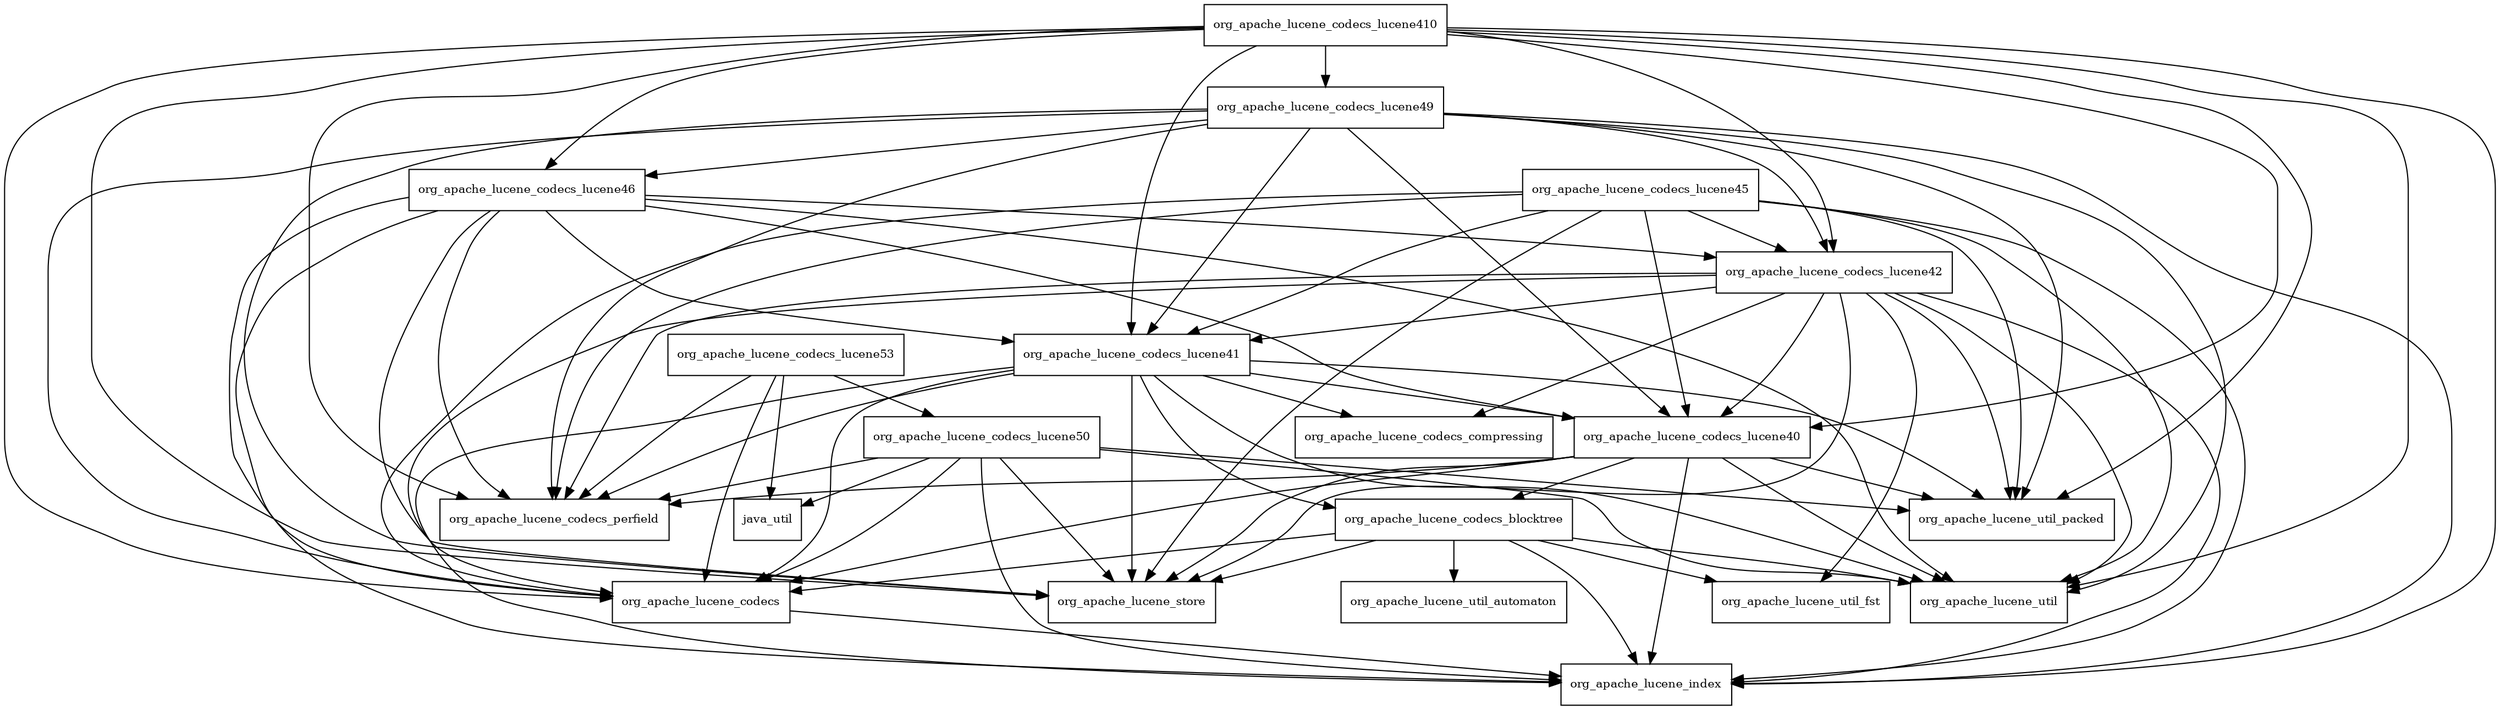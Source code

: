 digraph lucene_backward_codecs_5_5_5_package_dependencies {
  node [shape = box, fontsize=10.0];
  org_apache_lucene_codecs -> org_apache_lucene_index;
  org_apache_lucene_codecs_blocktree -> org_apache_lucene_codecs;
  org_apache_lucene_codecs_blocktree -> org_apache_lucene_index;
  org_apache_lucene_codecs_blocktree -> org_apache_lucene_store;
  org_apache_lucene_codecs_blocktree -> org_apache_lucene_util;
  org_apache_lucene_codecs_blocktree -> org_apache_lucene_util_automaton;
  org_apache_lucene_codecs_blocktree -> org_apache_lucene_util_fst;
  org_apache_lucene_codecs_lucene40 -> org_apache_lucene_codecs;
  org_apache_lucene_codecs_lucene40 -> org_apache_lucene_codecs_blocktree;
  org_apache_lucene_codecs_lucene40 -> org_apache_lucene_codecs_perfield;
  org_apache_lucene_codecs_lucene40 -> org_apache_lucene_index;
  org_apache_lucene_codecs_lucene40 -> org_apache_lucene_store;
  org_apache_lucene_codecs_lucene40 -> org_apache_lucene_util;
  org_apache_lucene_codecs_lucene40 -> org_apache_lucene_util_packed;
  org_apache_lucene_codecs_lucene41 -> org_apache_lucene_codecs;
  org_apache_lucene_codecs_lucene41 -> org_apache_lucene_codecs_blocktree;
  org_apache_lucene_codecs_lucene41 -> org_apache_lucene_codecs_compressing;
  org_apache_lucene_codecs_lucene41 -> org_apache_lucene_codecs_lucene40;
  org_apache_lucene_codecs_lucene41 -> org_apache_lucene_codecs_perfield;
  org_apache_lucene_codecs_lucene41 -> org_apache_lucene_index;
  org_apache_lucene_codecs_lucene41 -> org_apache_lucene_store;
  org_apache_lucene_codecs_lucene41 -> org_apache_lucene_util;
  org_apache_lucene_codecs_lucene41 -> org_apache_lucene_util_packed;
  org_apache_lucene_codecs_lucene410 -> org_apache_lucene_codecs;
  org_apache_lucene_codecs_lucene410 -> org_apache_lucene_codecs_lucene40;
  org_apache_lucene_codecs_lucene410 -> org_apache_lucene_codecs_lucene41;
  org_apache_lucene_codecs_lucene410 -> org_apache_lucene_codecs_lucene42;
  org_apache_lucene_codecs_lucene410 -> org_apache_lucene_codecs_lucene46;
  org_apache_lucene_codecs_lucene410 -> org_apache_lucene_codecs_lucene49;
  org_apache_lucene_codecs_lucene410 -> org_apache_lucene_codecs_perfield;
  org_apache_lucene_codecs_lucene410 -> org_apache_lucene_index;
  org_apache_lucene_codecs_lucene410 -> org_apache_lucene_store;
  org_apache_lucene_codecs_lucene410 -> org_apache_lucene_util;
  org_apache_lucene_codecs_lucene410 -> org_apache_lucene_util_packed;
  org_apache_lucene_codecs_lucene42 -> org_apache_lucene_codecs;
  org_apache_lucene_codecs_lucene42 -> org_apache_lucene_codecs_compressing;
  org_apache_lucene_codecs_lucene42 -> org_apache_lucene_codecs_lucene40;
  org_apache_lucene_codecs_lucene42 -> org_apache_lucene_codecs_lucene41;
  org_apache_lucene_codecs_lucene42 -> org_apache_lucene_codecs_perfield;
  org_apache_lucene_codecs_lucene42 -> org_apache_lucene_index;
  org_apache_lucene_codecs_lucene42 -> org_apache_lucene_store;
  org_apache_lucene_codecs_lucene42 -> org_apache_lucene_util;
  org_apache_lucene_codecs_lucene42 -> org_apache_lucene_util_fst;
  org_apache_lucene_codecs_lucene42 -> org_apache_lucene_util_packed;
  org_apache_lucene_codecs_lucene45 -> org_apache_lucene_codecs;
  org_apache_lucene_codecs_lucene45 -> org_apache_lucene_codecs_lucene40;
  org_apache_lucene_codecs_lucene45 -> org_apache_lucene_codecs_lucene41;
  org_apache_lucene_codecs_lucene45 -> org_apache_lucene_codecs_lucene42;
  org_apache_lucene_codecs_lucene45 -> org_apache_lucene_codecs_perfield;
  org_apache_lucene_codecs_lucene45 -> org_apache_lucene_index;
  org_apache_lucene_codecs_lucene45 -> org_apache_lucene_store;
  org_apache_lucene_codecs_lucene45 -> org_apache_lucene_util;
  org_apache_lucene_codecs_lucene45 -> org_apache_lucene_util_packed;
  org_apache_lucene_codecs_lucene46 -> org_apache_lucene_codecs;
  org_apache_lucene_codecs_lucene46 -> org_apache_lucene_codecs_lucene40;
  org_apache_lucene_codecs_lucene46 -> org_apache_lucene_codecs_lucene41;
  org_apache_lucene_codecs_lucene46 -> org_apache_lucene_codecs_lucene42;
  org_apache_lucene_codecs_lucene46 -> org_apache_lucene_codecs_perfield;
  org_apache_lucene_codecs_lucene46 -> org_apache_lucene_index;
  org_apache_lucene_codecs_lucene46 -> org_apache_lucene_store;
  org_apache_lucene_codecs_lucene46 -> org_apache_lucene_util;
  org_apache_lucene_codecs_lucene49 -> org_apache_lucene_codecs;
  org_apache_lucene_codecs_lucene49 -> org_apache_lucene_codecs_lucene40;
  org_apache_lucene_codecs_lucene49 -> org_apache_lucene_codecs_lucene41;
  org_apache_lucene_codecs_lucene49 -> org_apache_lucene_codecs_lucene42;
  org_apache_lucene_codecs_lucene49 -> org_apache_lucene_codecs_lucene46;
  org_apache_lucene_codecs_lucene49 -> org_apache_lucene_codecs_perfield;
  org_apache_lucene_codecs_lucene49 -> org_apache_lucene_index;
  org_apache_lucene_codecs_lucene49 -> org_apache_lucene_store;
  org_apache_lucene_codecs_lucene49 -> org_apache_lucene_util;
  org_apache_lucene_codecs_lucene49 -> org_apache_lucene_util_packed;
  org_apache_lucene_codecs_lucene50 -> java_util;
  org_apache_lucene_codecs_lucene50 -> org_apache_lucene_codecs;
  org_apache_lucene_codecs_lucene50 -> org_apache_lucene_codecs_perfield;
  org_apache_lucene_codecs_lucene50 -> org_apache_lucene_index;
  org_apache_lucene_codecs_lucene50 -> org_apache_lucene_store;
  org_apache_lucene_codecs_lucene50 -> org_apache_lucene_util;
  org_apache_lucene_codecs_lucene50 -> org_apache_lucene_util_packed;
  org_apache_lucene_codecs_lucene53 -> java_util;
  org_apache_lucene_codecs_lucene53 -> org_apache_lucene_codecs;
  org_apache_lucene_codecs_lucene53 -> org_apache_lucene_codecs_lucene50;
  org_apache_lucene_codecs_lucene53 -> org_apache_lucene_codecs_perfield;
}
